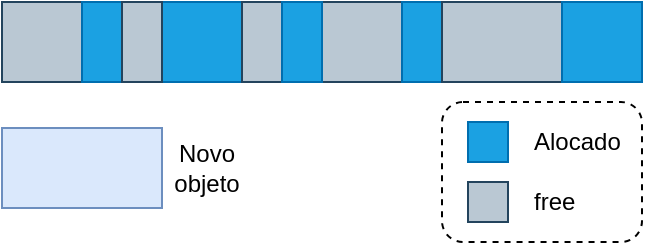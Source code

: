 <mxfile version="27.0.6">
  <diagram name="Página-1" id="Lo6E0gTspyGEt3pg3Dx_">
    <mxGraphModel dx="1426" dy="751" grid="1" gridSize="10" guides="1" tooltips="1" connect="1" arrows="1" fold="1" page="1" pageScale="1" pageWidth="827" pageHeight="1169" math="0" shadow="0">
      <root>
        <mxCell id="0" />
        <mxCell id="1" parent="0" />
        <mxCell id="kEwwdqCnh403FIooU-Ub-17" value="" style="rounded=1;whiteSpace=wrap;html=1;dashed=1;" vertex="1" parent="1">
          <mxGeometry x="380" y="90" width="100" height="70" as="geometry" />
        </mxCell>
        <mxCell id="kEwwdqCnh403FIooU-Ub-1" value="" style="rounded=0;whiteSpace=wrap;html=1;fillColor=#bac8d3;strokeColor=#23445d;" vertex="1" parent="1">
          <mxGeometry x="160" y="40" width="40" height="40" as="geometry" />
        </mxCell>
        <mxCell id="kEwwdqCnh403FIooU-Ub-2" value="" style="rounded=0;whiteSpace=wrap;html=1;fillColor=#1ba1e2;strokeColor=#006EAF;fontColor=#ffffff;" vertex="1" parent="1">
          <mxGeometry x="200" y="40" width="20" height="40" as="geometry" />
        </mxCell>
        <mxCell id="kEwwdqCnh403FIooU-Ub-3" value="" style="rounded=0;whiteSpace=wrap;html=1;fillColor=#1ba1e2;strokeColor=#006EAF;fontColor=#ffffff;" vertex="1" parent="1">
          <mxGeometry x="240" y="40" width="40" height="40" as="geometry" />
        </mxCell>
        <mxCell id="kEwwdqCnh403FIooU-Ub-4" value="" style="rounded=0;whiteSpace=wrap;html=1;fillColor=#bac8d3;strokeColor=#23445d;" vertex="1" parent="1">
          <mxGeometry x="280" y="40" width="20" height="40" as="geometry" />
        </mxCell>
        <mxCell id="kEwwdqCnh403FIooU-Ub-5" value="" style="rounded=0;whiteSpace=wrap;html=1;fillColor=#bac8d3;strokeColor=#23445d;" vertex="1" parent="1">
          <mxGeometry x="320" y="40" width="40" height="40" as="geometry" />
        </mxCell>
        <mxCell id="kEwwdqCnh403FIooU-Ub-6" value="" style="rounded=0;whiteSpace=wrap;html=1;fillColor=#1ba1e2;strokeColor=#006EAF;fontColor=#ffffff;" vertex="1" parent="1">
          <mxGeometry x="360" y="40" width="20" height="40" as="geometry" />
        </mxCell>
        <mxCell id="kEwwdqCnh403FIooU-Ub-7" value="" style="rounded=0;whiteSpace=wrap;html=1;fillColor=#bac8d3;strokeColor=#23445d;" vertex="1" parent="1">
          <mxGeometry x="380" y="40" width="60" height="40" as="geometry" />
        </mxCell>
        <mxCell id="kEwwdqCnh403FIooU-Ub-8" value="" style="rounded=0;whiteSpace=wrap;html=1;fillColor=#1ba1e2;strokeColor=#006EAF;fontColor=#ffffff;" vertex="1" parent="1">
          <mxGeometry x="440" y="40" width="40" height="40" as="geometry" />
        </mxCell>
        <mxCell id="kEwwdqCnh403FIooU-Ub-9" value="" style="rounded=0;whiteSpace=wrap;html=1;fillColor=#bac8d3;strokeColor=#23445d;" vertex="1" parent="1">
          <mxGeometry x="220" y="40" width="20" height="40" as="geometry" />
        </mxCell>
        <mxCell id="kEwwdqCnh403FIooU-Ub-10" value="" style="rounded=0;whiteSpace=wrap;html=1;fillColor=#1ba1e2;strokeColor=#006EAF;fontColor=#ffffff;" vertex="1" parent="1">
          <mxGeometry x="300" y="40" width="20" height="40" as="geometry" />
        </mxCell>
        <mxCell id="kEwwdqCnh403FIooU-Ub-11" value="" style="rounded=0;whiteSpace=wrap;html=1;fillColor=#dae8fc;strokeColor=#6c8ebf;" vertex="1" parent="1">
          <mxGeometry x="160" y="103" width="80" height="40" as="geometry" />
        </mxCell>
        <mxCell id="kEwwdqCnh403FIooU-Ub-12" value="Novo objeto" style="text;html=1;align=center;verticalAlign=middle;whiteSpace=wrap;rounded=0;" vertex="1" parent="1">
          <mxGeometry x="240" y="108" width="45" height="30" as="geometry" />
        </mxCell>
        <mxCell id="kEwwdqCnh403FIooU-Ub-13" value="" style="rounded=0;whiteSpace=wrap;html=1;fillColor=#1ba1e2;strokeColor=#006EAF;fontColor=#ffffff;" vertex="1" parent="1">
          <mxGeometry x="393" y="100" width="20" height="20" as="geometry" />
        </mxCell>
        <mxCell id="kEwwdqCnh403FIooU-Ub-14" value="" style="rounded=0;whiteSpace=wrap;html=1;fillColor=#bac8d3;strokeColor=#23445d;" vertex="1" parent="1">
          <mxGeometry x="393" y="130" width="20" height="20" as="geometry" />
        </mxCell>
        <mxCell id="kEwwdqCnh403FIooU-Ub-15" value="Alocado" style="text;html=1;align=left;verticalAlign=middle;whiteSpace=wrap;rounded=0;" vertex="1" parent="1">
          <mxGeometry x="424" y="95" width="56" height="30" as="geometry" />
        </mxCell>
        <mxCell id="kEwwdqCnh403FIooU-Ub-16" value="free" style="text;html=1;align=left;verticalAlign=middle;whiteSpace=wrap;rounded=0;" vertex="1" parent="1">
          <mxGeometry x="424" y="125" width="56" height="30" as="geometry" />
        </mxCell>
      </root>
    </mxGraphModel>
  </diagram>
</mxfile>

